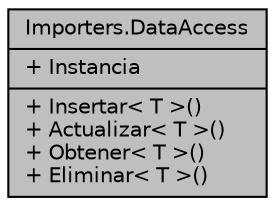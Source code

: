 digraph "Importers.DataAccess"
{
 // INTERACTIVE_SVG=YES
 // LATEX_PDF_SIZE
  edge [fontname="Helvetica",fontsize="10",labelfontname="Helvetica",labelfontsize="10"];
  node [fontname="Helvetica",fontsize="10",shape=record];
  Node1 [label="{Importers.DataAccess\n|+ Instancia\l|+ Insertar\< T \>()\l+ Actualizar\< T \>()\l+ Obtener\< T \>()\l+ Eliminar\< T \>()\l}",height=0.2,width=0.4,color="black", fillcolor="grey75", style="filled", fontcolor="black",tooltip="Clase que utilizará el bot para acceder a la base de datos."];
}

